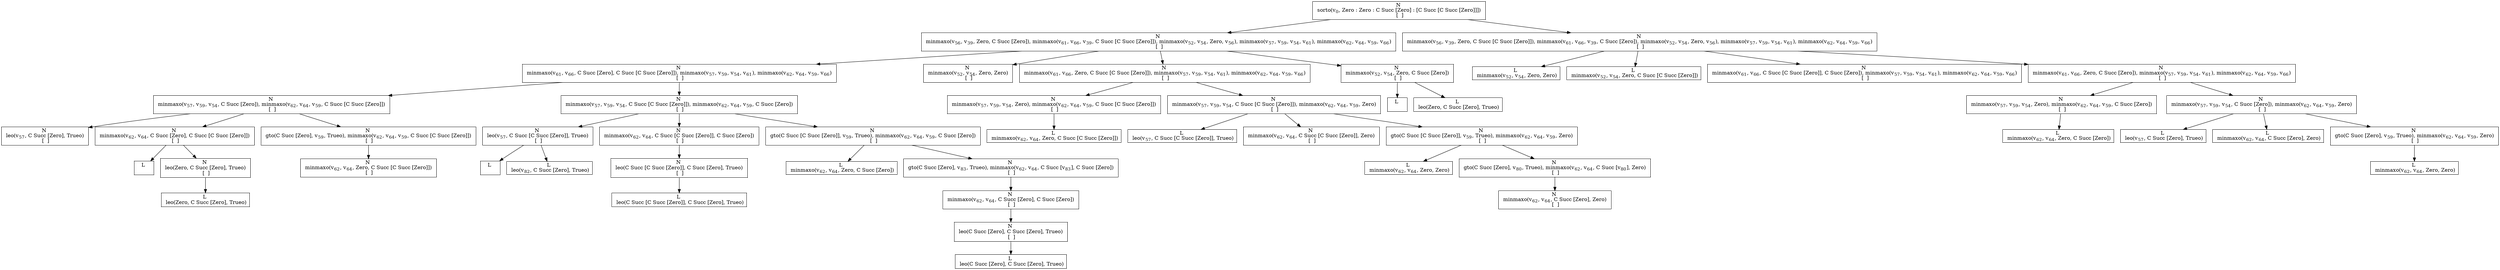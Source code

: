 digraph {
    graph [rankdir=TB
          ,bgcolor=transparent];
    node [shape=box
         ,fillcolor=white
         ,style=filled];
    0 [label=<N <BR/> sorto(v<SUB>0</SUB>, Zero : Zero : C Succ [Zero] : [C Succ [C Succ [Zero]]]) <BR/>  [  ] >];
    1 [label=<N <BR/> minmaxo(v<SUB>56</SUB>, v<SUB>39</SUB>, Zero, C Succ [Zero]), minmaxo(v<SUB>61</SUB>, v<SUB>66</SUB>, v<SUB>39</SUB>, C Succ [C Succ [Zero]]), minmaxo(v<SUB>52</SUB>, v<SUB>54</SUB>, Zero, v<SUB>56</SUB>), minmaxo(v<SUB>57</SUB>, v<SUB>59</SUB>, v<SUB>54</SUB>, v<SUB>61</SUB>), minmaxo(v<SUB>62</SUB>, v<SUB>64</SUB>, v<SUB>59</SUB>, v<SUB>66</SUB>) <BR/>  [  ] >];
    2 [label=<N <BR/> minmaxo(v<SUB>56</SUB>, v<SUB>39</SUB>, Zero, C Succ [C Succ [Zero]]), minmaxo(v<SUB>61</SUB>, v<SUB>66</SUB>, v<SUB>39</SUB>, C Succ [Zero]), minmaxo(v<SUB>52</SUB>, v<SUB>54</SUB>, Zero, v<SUB>56</SUB>), minmaxo(v<SUB>57</SUB>, v<SUB>59</SUB>, v<SUB>54</SUB>, v<SUB>61</SUB>), minmaxo(v<SUB>62</SUB>, v<SUB>64</SUB>, v<SUB>59</SUB>, v<SUB>66</SUB>) <BR/>  [  ] >];
    3 [label=<N <BR/> minmaxo(v<SUB>61</SUB>, v<SUB>66</SUB>, C Succ [Zero], C Succ [C Succ [Zero]]), minmaxo(v<SUB>57</SUB>, v<SUB>59</SUB>, v<SUB>54</SUB>, v<SUB>61</SUB>), minmaxo(v<SUB>62</SUB>, v<SUB>64</SUB>, v<SUB>59</SUB>, v<SUB>66</SUB>) <BR/>  [  ] >];
    4 [label=<N <BR/> minmaxo(v<SUB>52</SUB>, v<SUB>54</SUB>, Zero, Zero) <BR/>  [  ] >];
    5 [label=<N <BR/> minmaxo(v<SUB>61</SUB>, v<SUB>66</SUB>, Zero, C Succ [C Succ [Zero]]), minmaxo(v<SUB>57</SUB>, v<SUB>59</SUB>, v<SUB>54</SUB>, v<SUB>61</SUB>), minmaxo(v<SUB>62</SUB>, v<SUB>64</SUB>, v<SUB>59</SUB>, v<SUB>66</SUB>) <BR/>  [  ] >];
    6 [label=<N <BR/> minmaxo(v<SUB>52</SUB>, v<SUB>54</SUB>, Zero, C Succ [Zero]) <BR/>  [  ] >];
    7 [label=<N <BR/> minmaxo(v<SUB>57</SUB>, v<SUB>59</SUB>, v<SUB>54</SUB>, C Succ [Zero]), minmaxo(v<SUB>62</SUB>, v<SUB>64</SUB>, v<SUB>59</SUB>, C Succ [C Succ [Zero]]) <BR/>  [  ] >];
    8 [label=<N <BR/> minmaxo(v<SUB>57</SUB>, v<SUB>59</SUB>, v<SUB>54</SUB>, C Succ [C Succ [Zero]]), minmaxo(v<SUB>62</SUB>, v<SUB>64</SUB>, v<SUB>59</SUB>, C Succ [Zero]) <BR/>  [  ] >];
    9 [label=<N <BR/> leo(v<SUB>57</SUB>, C Succ [Zero], Trueo) <BR/>  [  ] >];
    10 [label=<N <BR/> minmaxo(v<SUB>62</SUB>, v<SUB>64</SUB>, C Succ [Zero], C Succ [C Succ [Zero]]) <BR/>  [  ] >];
    11 [label=<N <BR/> gto(C Succ [Zero], v<SUB>59</SUB>, Trueo), minmaxo(v<SUB>62</SUB>, v<SUB>64</SUB>, v<SUB>59</SUB>, C Succ [C Succ [Zero]]) <BR/>  [  ] >];
    12 [label=<L <BR/> >];
    13 [label=<N <BR/> leo(Zero, C Succ [Zero], Trueo) <BR/>  [  ] >];
    14 [label=<L <BR/> leo(Zero, C Succ [Zero], Trueo)>];
    15 [label=<N <BR/> minmaxo(v<SUB>62</SUB>, v<SUB>64</SUB>, Zero, C Succ [C Succ [Zero]]) <BR/>  [  ] >];
    16 [label=<N <BR/> leo(v<SUB>57</SUB>, C Succ [C Succ [Zero]], Trueo) <BR/>  [  ] >];
    17 [label=<N <BR/> minmaxo(v<SUB>62</SUB>, v<SUB>64</SUB>, C Succ [C Succ [Zero]], C Succ [Zero]) <BR/>  [  ] >];
    18 [label=<N <BR/> gto(C Succ [C Succ [Zero]], v<SUB>59</SUB>, Trueo), minmaxo(v<SUB>62</SUB>, v<SUB>64</SUB>, v<SUB>59</SUB>, C Succ [Zero]) <BR/>  [  ] >];
    19 [label=<L <BR/> >];
    20 [label=<L <BR/> leo(v<SUB>82</SUB>, C Succ [Zero], Trueo)>];
    21 [label=<N <BR/> leo(C Succ [C Succ [Zero]], C Succ [Zero], Trueo) <BR/>  [  ] >];
    22 [label=<L <BR/> leo(C Succ [C Succ [Zero]], C Succ [Zero], Trueo)>];
    23 [label=<L <BR/> minmaxo(v<SUB>62</SUB>, v<SUB>64</SUB>, Zero, C Succ [Zero])>];
    24 [label=<N <BR/> gto(C Succ [Zero], v<SUB>83</SUB>, Trueo), minmaxo(v<SUB>62</SUB>, v<SUB>64</SUB>, C Succ [v<SUB>83</SUB>], C Succ [Zero]) <BR/>  [  ] >];
    25 [label=<N <BR/> minmaxo(v<SUB>62</SUB>, v<SUB>64</SUB>, C Succ [Zero], C Succ [Zero]) <BR/>  [  ] >];
    26 [label=<N <BR/> leo(C Succ [Zero], C Succ [Zero], Trueo) <BR/>  [  ] >];
    27 [label=<L <BR/> leo(C Succ [Zero], C Succ [Zero], Trueo)>];
    28 [label=<N <BR/> minmaxo(v<SUB>57</SUB>, v<SUB>59</SUB>, v<SUB>54</SUB>, Zero), minmaxo(v<SUB>62</SUB>, v<SUB>64</SUB>, v<SUB>59</SUB>, C Succ [C Succ [Zero]]) <BR/>  [  ] >];
    29 [label=<N <BR/> minmaxo(v<SUB>57</SUB>, v<SUB>59</SUB>, v<SUB>54</SUB>, C Succ [C Succ [Zero]]), minmaxo(v<SUB>62</SUB>, v<SUB>64</SUB>, v<SUB>59</SUB>, Zero) <BR/>  [  ] >];
    30 [label=<L <BR/> minmaxo(v<SUB>62</SUB>, v<SUB>64</SUB>, Zero, C Succ [C Succ [Zero]])>];
    31 [label=<L <BR/> leo(v<SUB>57</SUB>, C Succ [C Succ [Zero]], Trueo)>];
    32 [label=<N <BR/> minmaxo(v<SUB>62</SUB>, v<SUB>64</SUB>, C Succ [C Succ [Zero]], Zero) <BR/>  [  ] >];
    33 [label=<N <BR/> gto(C Succ [C Succ [Zero]], v<SUB>59</SUB>, Trueo), minmaxo(v<SUB>62</SUB>, v<SUB>64</SUB>, v<SUB>59</SUB>, Zero) <BR/>  [  ] >];
    34 [label=<L <BR/> minmaxo(v<SUB>62</SUB>, v<SUB>64</SUB>, Zero, Zero)>];
    35 [label=<N <BR/> gto(C Succ [Zero], v<SUB>80</SUB>, Trueo), minmaxo(v<SUB>62</SUB>, v<SUB>64</SUB>, C Succ [v<SUB>80</SUB>], Zero) <BR/>  [  ] >];
    36 [label=<N <BR/> minmaxo(v<SUB>62</SUB>, v<SUB>64</SUB>, C Succ [Zero], Zero) <BR/>  [  ] >];
    37 [label=<L <BR/> >];
    38 [label=<L <BR/> leo(Zero, C Succ [Zero], Trueo)>];
    39 [label=<L <BR/> minmaxo(v<SUB>52</SUB>, v<SUB>54</SUB>, Zero, Zero)>];
    40 [label=<L <BR/> minmaxo(v<SUB>52</SUB>, v<SUB>54</SUB>, Zero, C Succ [C Succ [Zero]])>];
    41 [label=<N <BR/> minmaxo(v<SUB>61</SUB>, v<SUB>66</SUB>, C Succ [C Succ [Zero]], C Succ [Zero]), minmaxo(v<SUB>57</SUB>, v<SUB>59</SUB>, v<SUB>54</SUB>, v<SUB>61</SUB>), minmaxo(v<SUB>62</SUB>, v<SUB>64</SUB>, v<SUB>59</SUB>, v<SUB>66</SUB>) <BR/>  [  ] >];
    42 [label=<N <BR/> minmaxo(v<SUB>61</SUB>, v<SUB>66</SUB>, Zero, C Succ [Zero]), minmaxo(v<SUB>57</SUB>, v<SUB>59</SUB>, v<SUB>54</SUB>, v<SUB>61</SUB>), minmaxo(v<SUB>62</SUB>, v<SUB>64</SUB>, v<SUB>59</SUB>, v<SUB>66</SUB>) <BR/>  [  ] >];
    43 [label=<N <BR/> minmaxo(v<SUB>57</SUB>, v<SUB>59</SUB>, v<SUB>54</SUB>, Zero), minmaxo(v<SUB>62</SUB>, v<SUB>64</SUB>, v<SUB>59</SUB>, C Succ [Zero]) <BR/>  [  ] >];
    44 [label=<N <BR/> minmaxo(v<SUB>57</SUB>, v<SUB>59</SUB>, v<SUB>54</SUB>, C Succ [Zero]), minmaxo(v<SUB>62</SUB>, v<SUB>64</SUB>, v<SUB>59</SUB>, Zero) <BR/>  [  ] >];
    45 [label=<L <BR/> minmaxo(v<SUB>62</SUB>, v<SUB>64</SUB>, Zero, C Succ [Zero])>];
    46 [label=<L <BR/> leo(v<SUB>57</SUB>, C Succ [Zero], Trueo)>];
    47 [label=<L <BR/> minmaxo(v<SUB>62</SUB>, v<SUB>64</SUB>, C Succ [Zero], Zero)>];
    48 [label=<N <BR/> gto(C Succ [Zero], v<SUB>59</SUB>, Trueo), minmaxo(v<SUB>62</SUB>, v<SUB>64</SUB>, v<SUB>59</SUB>, Zero) <BR/>  [  ] >];
    49 [label=<L <BR/> minmaxo(v<SUB>62</SUB>, v<SUB>64</SUB>, Zero, Zero)>];
    0 -> 1 [label=""];
    0 -> 2 [label=""];
    1 -> 3 [label=""];
    1 -> 4 [label=""];
    1 -> 5 [label=""];
    1 -> 6 [label=""];
    2 -> 39 [label=""];
    2 -> 40 [label=""];
    2 -> 41 [label=""];
    2 -> 42 [label=""];
    3 -> 7 [label=""];
    3 -> 8 [label=""];
    5 -> 28 [label=""];
    5 -> 29 [label=""];
    6 -> 37 [label=""];
    6 -> 38 [label=""];
    7 -> 9 [label=""];
    7 -> 10 [label=""];
    7 -> 11 [label=""];
    8 -> 16 [label=""];
    8 -> 17 [label=""];
    8 -> 18 [label=""];
    10 -> 12 [label=""];
    10 -> 13 [label=""];
    11 -> 15 [label=""];
    13 -> 14 [label=""];
    16 -> 19 [label=""];
    16 -> 20 [label=""];
    17 -> 21 [label=""];
    18 -> 23 [label=""];
    18 -> 24 [label=""];
    21 -> 22 [label=""];
    24 -> 25 [label=""];
    25 -> 26 [label=""];
    26 -> 27 [label=""];
    28 -> 30 [label=""];
    29 -> 31 [label=""];
    29 -> 32 [label=""];
    29 -> 33 [label=""];
    33 -> 34 [label=""];
    33 -> 35 [label=""];
    35 -> 36 [label=""];
    42 -> 43 [label=""];
    42 -> 44 [label=""];
    43 -> 45 [label=""];
    44 -> 46 [label=""];
    44 -> 47 [label=""];
    44 -> 48 [label=""];
    48 -> 49 [label=""];
}